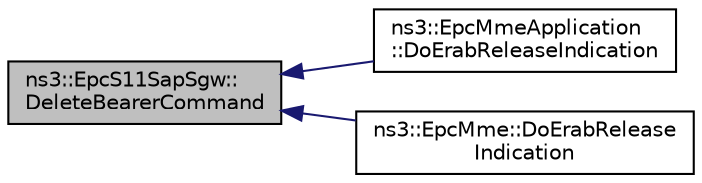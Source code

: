 digraph "ns3::EpcS11SapSgw::DeleteBearerCommand"
{
  edge [fontname="Helvetica",fontsize="10",labelfontname="Helvetica",labelfontsize="10"];
  node [fontname="Helvetica",fontsize="10",shape=record];
  rankdir="LR";
  Node1 [label="ns3::EpcS11SapSgw::\lDeleteBearerCommand",height=0.2,width=0.4,color="black", fillcolor="grey75", style="filled", fontcolor="black"];
  Node1 -> Node2 [dir="back",color="midnightblue",fontsize="10",style="solid"];
  Node2 [label="ns3::EpcMmeApplication\l::DoErabReleaseIndication",height=0.2,width=0.4,color="black", fillcolor="white", style="filled",URL="$d3/dac/classns3_1_1EpcMmeApplication.html#a5e2d4778b2dad47b52cffee327f39968"];
  Node1 -> Node3 [dir="back",color="midnightblue",fontsize="10",style="solid"];
  Node3 [label="ns3::EpcMme::DoErabRelease\lIndication",height=0.2,width=0.4,color="black", fillcolor="white", style="filled",URL="$dc/d2d/classns3_1_1EpcMme.html#a36256df166278525367a051aa1392986"];
}
